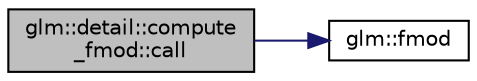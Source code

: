 digraph "glm::detail::compute_fmod::call"
{
 // LATEX_PDF_SIZE
  edge [fontname="Helvetica",fontsize="10",labelfontname="Helvetica",labelfontsize="10"];
  node [fontname="Helvetica",fontsize="10",shape=record];
  rankdir="LR";
  Node1 [label="glm::detail::compute\l_fmod::call",height=0.2,width=0.4,color="black", fillcolor="grey75", style="filled", fontcolor="black",tooltip=" "];
  Node1 -> Node2 [color="midnightblue",fontsize="10",style="solid",fontname="Helvetica"];
  Node2 [label="glm::fmod",height=0.2,width=0.4,color="black", fillcolor="white", style="filled",URL="$namespaceglm.html#aa23aa36dcfb6be51d71310412fdedfd1",tooltip=" "];
}
